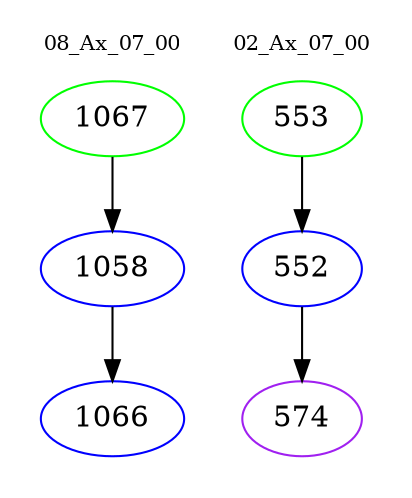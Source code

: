 digraph{
subgraph cluster_0 {
color = white
label = "08_Ax_07_00";
fontsize=10;
T0_1067 [label="1067", color="green"]
T0_1067 -> T0_1058 [color="black"]
T0_1058 [label="1058", color="blue"]
T0_1058 -> T0_1066 [color="black"]
T0_1066 [label="1066", color="blue"]
}
subgraph cluster_1 {
color = white
label = "02_Ax_07_00";
fontsize=10;
T1_553 [label="553", color="green"]
T1_553 -> T1_552 [color="black"]
T1_552 [label="552", color="blue"]
T1_552 -> T1_574 [color="black"]
T1_574 [label="574", color="purple"]
}
}
